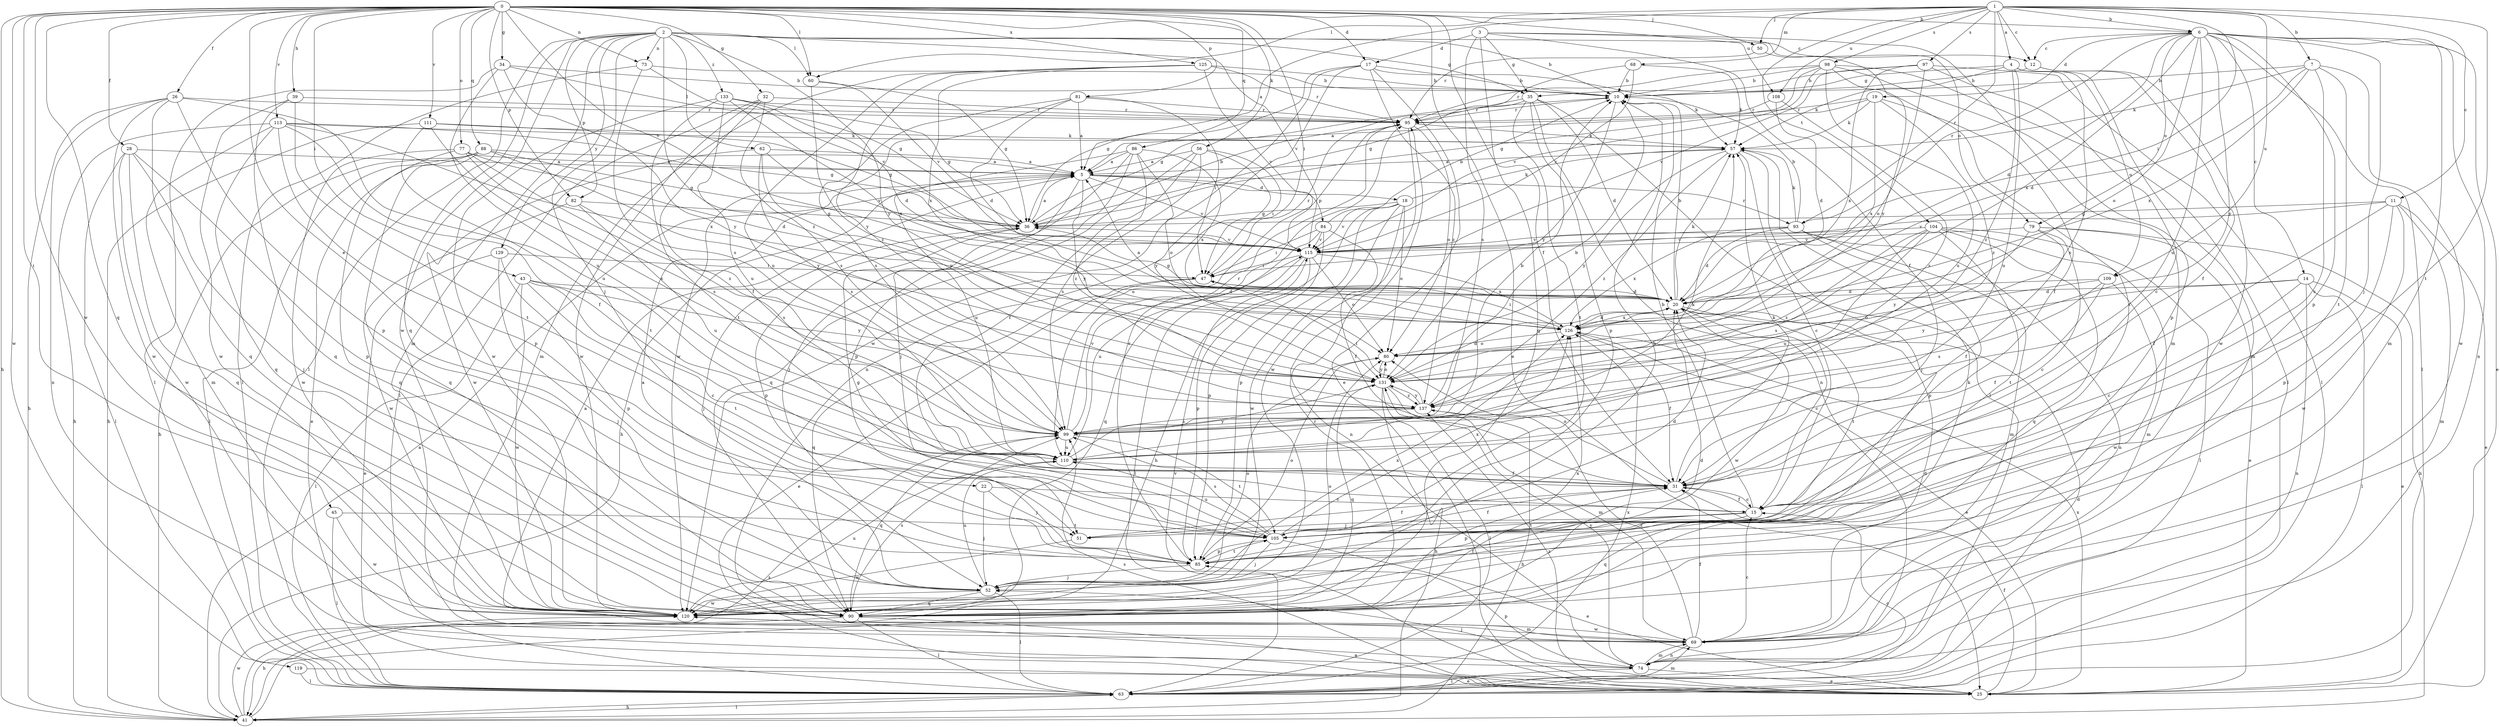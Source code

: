 strict digraph  {
0;
1;
2;
3;
4;
5;
6;
7;
10;
11;
12;
14;
15;
17;
18;
19;
20;
22;
25;
26;
28;
31;
32;
34;
35;
36;
39;
41;
43;
45;
47;
50;
51;
52;
56;
57;
60;
62;
63;
68;
69;
73;
74;
77;
79;
80;
81;
82;
84;
85;
86;
88;
90;
93;
95;
97;
98;
99;
104;
105;
108;
109;
110;
111;
113;
115;
119;
120;
125;
126;
129;
131;
133;
137;
0 -> 6  [label=b];
0 -> 17  [label=d];
0 -> 22  [label=e];
0 -> 25  [label=e];
0 -> 26  [label=f];
0 -> 28  [label=f];
0 -> 31  [label=f];
0 -> 32  [label=g];
0 -> 34  [label=g];
0 -> 39  [label=h];
0 -> 41  [label=h];
0 -> 43  [label=i];
0 -> 45  [label=i];
0 -> 47  [label=i];
0 -> 50  [label=j];
0 -> 56  [label=k];
0 -> 60  [label=l];
0 -> 73  [label=n];
0 -> 77  [label=o];
0 -> 81  [label=p];
0 -> 82  [label=p];
0 -> 86  [label=q];
0 -> 88  [label=q];
0 -> 90  [label=q];
0 -> 108  [label=u];
0 -> 111  [label=v];
0 -> 113  [label=v];
0 -> 115  [label=v];
0 -> 119  [label=w];
0 -> 120  [label=w];
0 -> 125  [label=x];
1 -> 4  [label=a];
1 -> 5  [label=a];
1 -> 6  [label=b];
1 -> 7  [label=b];
1 -> 11  [label=c];
1 -> 12  [label=c];
1 -> 47  [label=i];
1 -> 50  [label=j];
1 -> 60  [label=l];
1 -> 68  [label=m];
1 -> 93  [label=r];
1 -> 97  [label=s];
1 -> 98  [label=s];
1 -> 104  [label=t];
1 -> 105  [label=t];
1 -> 108  [label=u];
1 -> 109  [label=u];
2 -> 10  [label=b];
2 -> 12  [label=c];
2 -> 35  [label=g];
2 -> 51  [label=j];
2 -> 60  [label=l];
2 -> 62  [label=l];
2 -> 63  [label=l];
2 -> 69  [label=m];
2 -> 73  [label=n];
2 -> 82  [label=p];
2 -> 90  [label=q];
2 -> 115  [label=v];
2 -> 120  [label=w];
2 -> 129  [label=y];
2 -> 131  [label=y];
2 -> 133  [label=z];
2 -> 137  [label=z];
3 -> 17  [label=d];
3 -> 31  [label=f];
3 -> 35  [label=g];
3 -> 69  [label=m];
3 -> 79  [label=o];
3 -> 90  [label=q];
3 -> 99  [label=s];
4 -> 35  [label=g];
4 -> 57  [label=k];
4 -> 69  [label=m];
4 -> 99  [label=s];
4 -> 109  [label=u];
4 -> 110  [label=u];
4 -> 137  [label=z];
5 -> 18  [label=d];
5 -> 51  [label=j];
5 -> 84  [label=p];
5 -> 93  [label=r];
5 -> 110  [label=u];
5 -> 115  [label=v];
5 -> 131  [label=y];
6 -> 12  [label=c];
6 -> 14  [label=c];
6 -> 19  [label=d];
6 -> 20  [label=d];
6 -> 25  [label=e];
6 -> 51  [label=j];
6 -> 63  [label=l];
6 -> 69  [label=m];
6 -> 74  [label=n];
6 -> 79  [label=o];
6 -> 80  [label=o];
6 -> 85  [label=p];
6 -> 93  [label=r];
6 -> 110  [label=u];
6 -> 126  [label=x];
6 -> 131  [label=y];
7 -> 10  [label=b];
7 -> 15  [label=c];
7 -> 20  [label=d];
7 -> 57  [label=k];
7 -> 105  [label=t];
7 -> 120  [label=w];
7 -> 126  [label=x];
10 -> 95  [label=r];
10 -> 131  [label=y];
11 -> 25  [label=e];
11 -> 31  [label=f];
11 -> 36  [label=g];
11 -> 69  [label=m];
11 -> 85  [label=p];
11 -> 115  [label=v];
11 -> 120  [label=w];
12 -> 10  [label=b];
12 -> 31  [label=f];
12 -> 120  [label=w];
14 -> 15  [label=c];
14 -> 20  [label=d];
14 -> 25  [label=e];
14 -> 63  [label=l];
14 -> 74  [label=n];
14 -> 131  [label=y];
15 -> 10  [label=b];
15 -> 31  [label=f];
15 -> 51  [label=j];
15 -> 85  [label=p];
15 -> 90  [label=q];
15 -> 105  [label=t];
17 -> 10  [label=b];
17 -> 25  [label=e];
17 -> 36  [label=g];
17 -> 57  [label=k];
17 -> 74  [label=n];
17 -> 120  [label=w];
17 -> 137  [label=z];
18 -> 36  [label=g];
18 -> 41  [label=h];
18 -> 57  [label=k];
18 -> 74  [label=n];
18 -> 80  [label=o];
18 -> 85  [label=p];
18 -> 115  [label=v];
18 -> 120  [label=w];
19 -> 5  [label=a];
19 -> 31  [label=f];
19 -> 57  [label=k];
19 -> 95  [label=r];
19 -> 126  [label=x];
19 -> 137  [label=z];
20 -> 10  [label=b];
20 -> 15  [label=c];
20 -> 36  [label=g];
20 -> 57  [label=k];
20 -> 105  [label=t];
20 -> 120  [label=w];
20 -> 126  [label=x];
22 -> 15  [label=c];
22 -> 51  [label=j];
22 -> 52  [label=j];
25 -> 31  [label=f];
25 -> 99  [label=s];
25 -> 115  [label=v];
25 -> 126  [label=x];
25 -> 137  [label=z];
26 -> 41  [label=h];
26 -> 74  [label=n];
26 -> 85  [label=p];
26 -> 90  [label=q];
26 -> 95  [label=r];
26 -> 110  [label=u];
26 -> 120  [label=w];
28 -> 5  [label=a];
28 -> 52  [label=j];
28 -> 63  [label=l];
28 -> 85  [label=p];
28 -> 90  [label=q];
28 -> 120  [label=w];
31 -> 15  [label=c];
31 -> 57  [label=k];
31 -> 80  [label=o];
32 -> 31  [label=f];
32 -> 63  [label=l];
32 -> 95  [label=r];
32 -> 99  [label=s];
32 -> 120  [label=w];
34 -> 10  [label=b];
34 -> 36  [label=g];
34 -> 63  [label=l];
34 -> 110  [label=u];
34 -> 131  [label=y];
35 -> 20  [label=d];
35 -> 36  [label=g];
35 -> 63  [label=l];
35 -> 74  [label=n];
35 -> 85  [label=p];
35 -> 95  [label=r];
35 -> 105  [label=t];
36 -> 5  [label=a];
36 -> 10  [label=b];
36 -> 52  [label=j];
36 -> 85  [label=p];
36 -> 115  [label=v];
39 -> 90  [label=q];
39 -> 95  [label=r];
39 -> 105  [label=t];
39 -> 120  [label=w];
41 -> 5  [label=a];
41 -> 63  [label=l];
41 -> 95  [label=r];
41 -> 99  [label=s];
41 -> 120  [label=w];
43 -> 15  [label=c];
43 -> 20  [label=d];
43 -> 63  [label=l];
43 -> 105  [label=t];
43 -> 120  [label=w];
43 -> 131  [label=y];
45 -> 63  [label=l];
45 -> 105  [label=t];
45 -> 120  [label=w];
47 -> 20  [label=d];
47 -> 25  [label=e];
47 -> 90  [label=q];
47 -> 95  [label=r];
50 -> 95  [label=r];
50 -> 131  [label=y];
51 -> 31  [label=f];
51 -> 120  [label=w];
52 -> 5  [label=a];
52 -> 10  [label=b];
52 -> 63  [label=l];
52 -> 80  [label=o];
52 -> 90  [label=q];
52 -> 110  [label=u];
52 -> 120  [label=w];
52 -> 126  [label=x];
56 -> 5  [label=a];
56 -> 31  [label=f];
56 -> 47  [label=i];
56 -> 90  [label=q];
56 -> 99  [label=s];
56 -> 131  [label=y];
57 -> 5  [label=a];
57 -> 15  [label=c];
57 -> 52  [label=j];
57 -> 131  [label=y];
57 -> 137  [label=z];
60 -> 36  [label=g];
60 -> 115  [label=v];
60 -> 131  [label=y];
62 -> 5  [label=a];
62 -> 99  [label=s];
62 -> 115  [label=v];
62 -> 120  [label=w];
62 -> 131  [label=y];
63 -> 15  [label=c];
63 -> 20  [label=d];
63 -> 41  [label=h];
63 -> 69  [label=m];
63 -> 126  [label=x];
68 -> 10  [label=b];
68 -> 36  [label=g];
68 -> 57  [label=k];
68 -> 115  [label=v];
69 -> 5  [label=a];
69 -> 15  [label=c];
69 -> 20  [label=d];
69 -> 31  [label=f];
69 -> 74  [label=n];
69 -> 120  [label=w];
69 -> 137  [label=z];
73 -> 10  [label=b];
73 -> 63  [label=l];
73 -> 99  [label=s];
73 -> 115  [label=v];
74 -> 25  [label=e];
74 -> 52  [label=j];
74 -> 63  [label=l];
74 -> 69  [label=m];
74 -> 85  [label=p];
74 -> 131  [label=y];
77 -> 5  [label=a];
77 -> 20  [label=d];
77 -> 90  [label=q];
77 -> 99  [label=s];
77 -> 120  [label=w];
77 -> 137  [label=z];
79 -> 15  [label=c];
79 -> 25  [label=e];
79 -> 31  [label=f];
79 -> 41  [label=h];
79 -> 115  [label=v];
79 -> 131  [label=y];
80 -> 131  [label=y];
81 -> 5  [label=a];
81 -> 20  [label=d];
81 -> 47  [label=i];
81 -> 95  [label=r];
81 -> 99  [label=s];
81 -> 120  [label=w];
82 -> 36  [label=g];
82 -> 99  [label=s];
82 -> 110  [label=u];
82 -> 120  [label=w];
84 -> 10  [label=b];
84 -> 31  [label=f];
84 -> 47  [label=i];
84 -> 85  [label=p];
84 -> 90  [label=q];
84 -> 115  [label=v];
85 -> 52  [label=j];
85 -> 80  [label=o];
85 -> 95  [label=r];
85 -> 105  [label=t];
86 -> 5  [label=a];
86 -> 41  [label=h];
86 -> 52  [label=j];
86 -> 80  [label=o];
86 -> 85  [label=p];
86 -> 126  [label=x];
86 -> 137  [label=z];
88 -> 5  [label=a];
88 -> 25  [label=e];
88 -> 36  [label=g];
88 -> 41  [label=h];
88 -> 63  [label=l];
88 -> 90  [label=q];
88 -> 131  [label=y];
90 -> 20  [label=d];
90 -> 25  [label=e];
90 -> 31  [label=f];
90 -> 41  [label=h];
90 -> 63  [label=l];
90 -> 99  [label=s];
90 -> 126  [label=x];
93 -> 10  [label=b];
93 -> 20  [label=d];
93 -> 57  [label=k];
93 -> 69  [label=m];
93 -> 74  [label=n];
93 -> 85  [label=p];
93 -> 115  [label=v];
93 -> 126  [label=x];
95 -> 57  [label=k];
95 -> 80  [label=o];
95 -> 110  [label=u];
95 -> 120  [label=w];
97 -> 10  [label=b];
97 -> 15  [label=c];
97 -> 63  [label=l];
97 -> 80  [label=o];
97 -> 115  [label=v];
97 -> 126  [label=x];
98 -> 10  [label=b];
98 -> 36  [label=g];
98 -> 63  [label=l];
98 -> 85  [label=p];
98 -> 95  [label=r];
98 -> 105  [label=t];
98 -> 110  [label=u];
98 -> 115  [label=v];
99 -> 10  [label=b];
99 -> 90  [label=q];
99 -> 95  [label=r];
99 -> 105  [label=t];
99 -> 110  [label=u];
99 -> 115  [label=v];
104 -> 63  [label=l];
104 -> 69  [label=m];
104 -> 90  [label=q];
104 -> 99  [label=s];
104 -> 105  [label=t];
104 -> 110  [label=u];
104 -> 115  [label=v];
104 -> 137  [label=z];
105 -> 20  [label=d];
105 -> 25  [label=e];
105 -> 31  [label=f];
105 -> 36  [label=g];
105 -> 52  [label=j];
105 -> 85  [label=p];
105 -> 99  [label=s];
105 -> 110  [label=u];
105 -> 126  [label=x];
108 -> 20  [label=d];
108 -> 95  [label=r];
108 -> 99  [label=s];
109 -> 20  [label=d];
109 -> 31  [label=f];
109 -> 80  [label=o];
109 -> 99  [label=s];
109 -> 120  [label=w];
110 -> 31  [label=f];
110 -> 57  [label=k];
110 -> 131  [label=y];
111 -> 36  [label=g];
111 -> 41  [label=h];
111 -> 57  [label=k];
111 -> 99  [label=s];
111 -> 105  [label=t];
113 -> 31  [label=f];
113 -> 36  [label=g];
113 -> 41  [label=h];
113 -> 57  [label=k];
113 -> 69  [label=m];
113 -> 85  [label=p];
113 -> 90  [label=q];
113 -> 126  [label=x];
115 -> 47  [label=i];
115 -> 63  [label=l];
115 -> 80  [label=o];
115 -> 85  [label=p];
115 -> 110  [label=u];
115 -> 126  [label=x];
119 -> 25  [label=e];
119 -> 63  [label=l];
120 -> 57  [label=k];
120 -> 69  [label=m];
120 -> 80  [label=o];
120 -> 110  [label=u];
125 -> 10  [label=b];
125 -> 69  [label=m];
125 -> 95  [label=r];
125 -> 110  [label=u];
125 -> 115  [label=v];
125 -> 126  [label=x];
125 -> 137  [label=z];
126 -> 5  [label=a];
126 -> 20  [label=d];
126 -> 25  [label=e];
126 -> 31  [label=f];
126 -> 47  [label=i];
126 -> 80  [label=o];
129 -> 25  [label=e];
129 -> 47  [label=i];
129 -> 52  [label=j];
129 -> 85  [label=p];
131 -> 20  [label=d];
131 -> 41  [label=h];
131 -> 63  [label=l];
131 -> 69  [label=m];
131 -> 80  [label=o];
131 -> 90  [label=q];
131 -> 137  [label=z];
133 -> 20  [label=d];
133 -> 36  [label=g];
133 -> 95  [label=r];
133 -> 105  [label=t];
133 -> 110  [label=u];
133 -> 120  [label=w];
133 -> 126  [label=x];
137 -> 10  [label=b];
137 -> 41  [label=h];
137 -> 47  [label=i];
137 -> 99  [label=s];
137 -> 131  [label=y];
}
